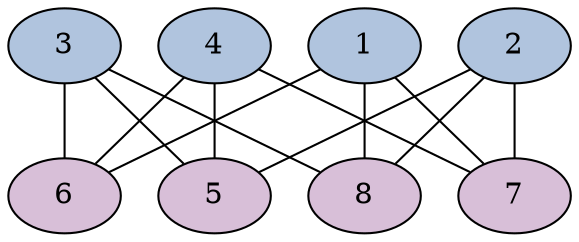 // Хроматическое число: 2
graph G {
    1 [style=filled, fillcolor=lightsteelblue];
    6 [style=filled, fillcolor=thistle];
    7 [style=filled, fillcolor=thistle];
    2 [style=filled, fillcolor=lightsteelblue];
    5 [style=filled, fillcolor=thistle];
    8 [style=filled, fillcolor=thistle];
    3 [style=filled, fillcolor=lightsteelblue];
    4 [style=filled, fillcolor=lightsteelblue];
    4 -- 5;
    4 -- 6;
    4 -- 7;
    3 -- 5;
    3 -- 6;
    3 -- 8;
    2 -- 5;
    2 -- 7;
    2 -- 8;
    1 -- 6;
    1 -- 7;
    1 -- 8;
}
